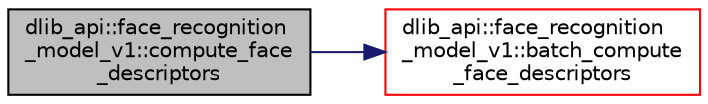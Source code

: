 digraph "dlib_api::face_recognition_model_v1::compute_face_descriptors"
{
 // LATEX_PDF_SIZE
  edge [fontname="Helvetica",fontsize="10",labelfontname="Helvetica",labelfontsize="10"];
  node [fontname="Helvetica",fontsize="10",shape=record];
  rankdir="LR";
  Node1 [label="dlib_api::face_recognition\l_model_v1::compute_face\l_descriptors",height=0.2,width=0.4,color="black", fillcolor="grey75", style="filled", fontcolor="black",tooltip=" "];
  Node1 -> Node2 [color="midnightblue",fontsize="10",style="solid",fontname="Helvetica"];
  Node2 [label="dlib_api::face_recognition\l_model_v1::batch_compute\l_face_descriptors",height=0.2,width=0.4,color="red", fillcolor="white", style="filled",URL="$classdlib__api_1_1face__recognition__model__v1.html#a78e01b15a720e432b7afaec0e351b3dd",tooltip=" "];
}

